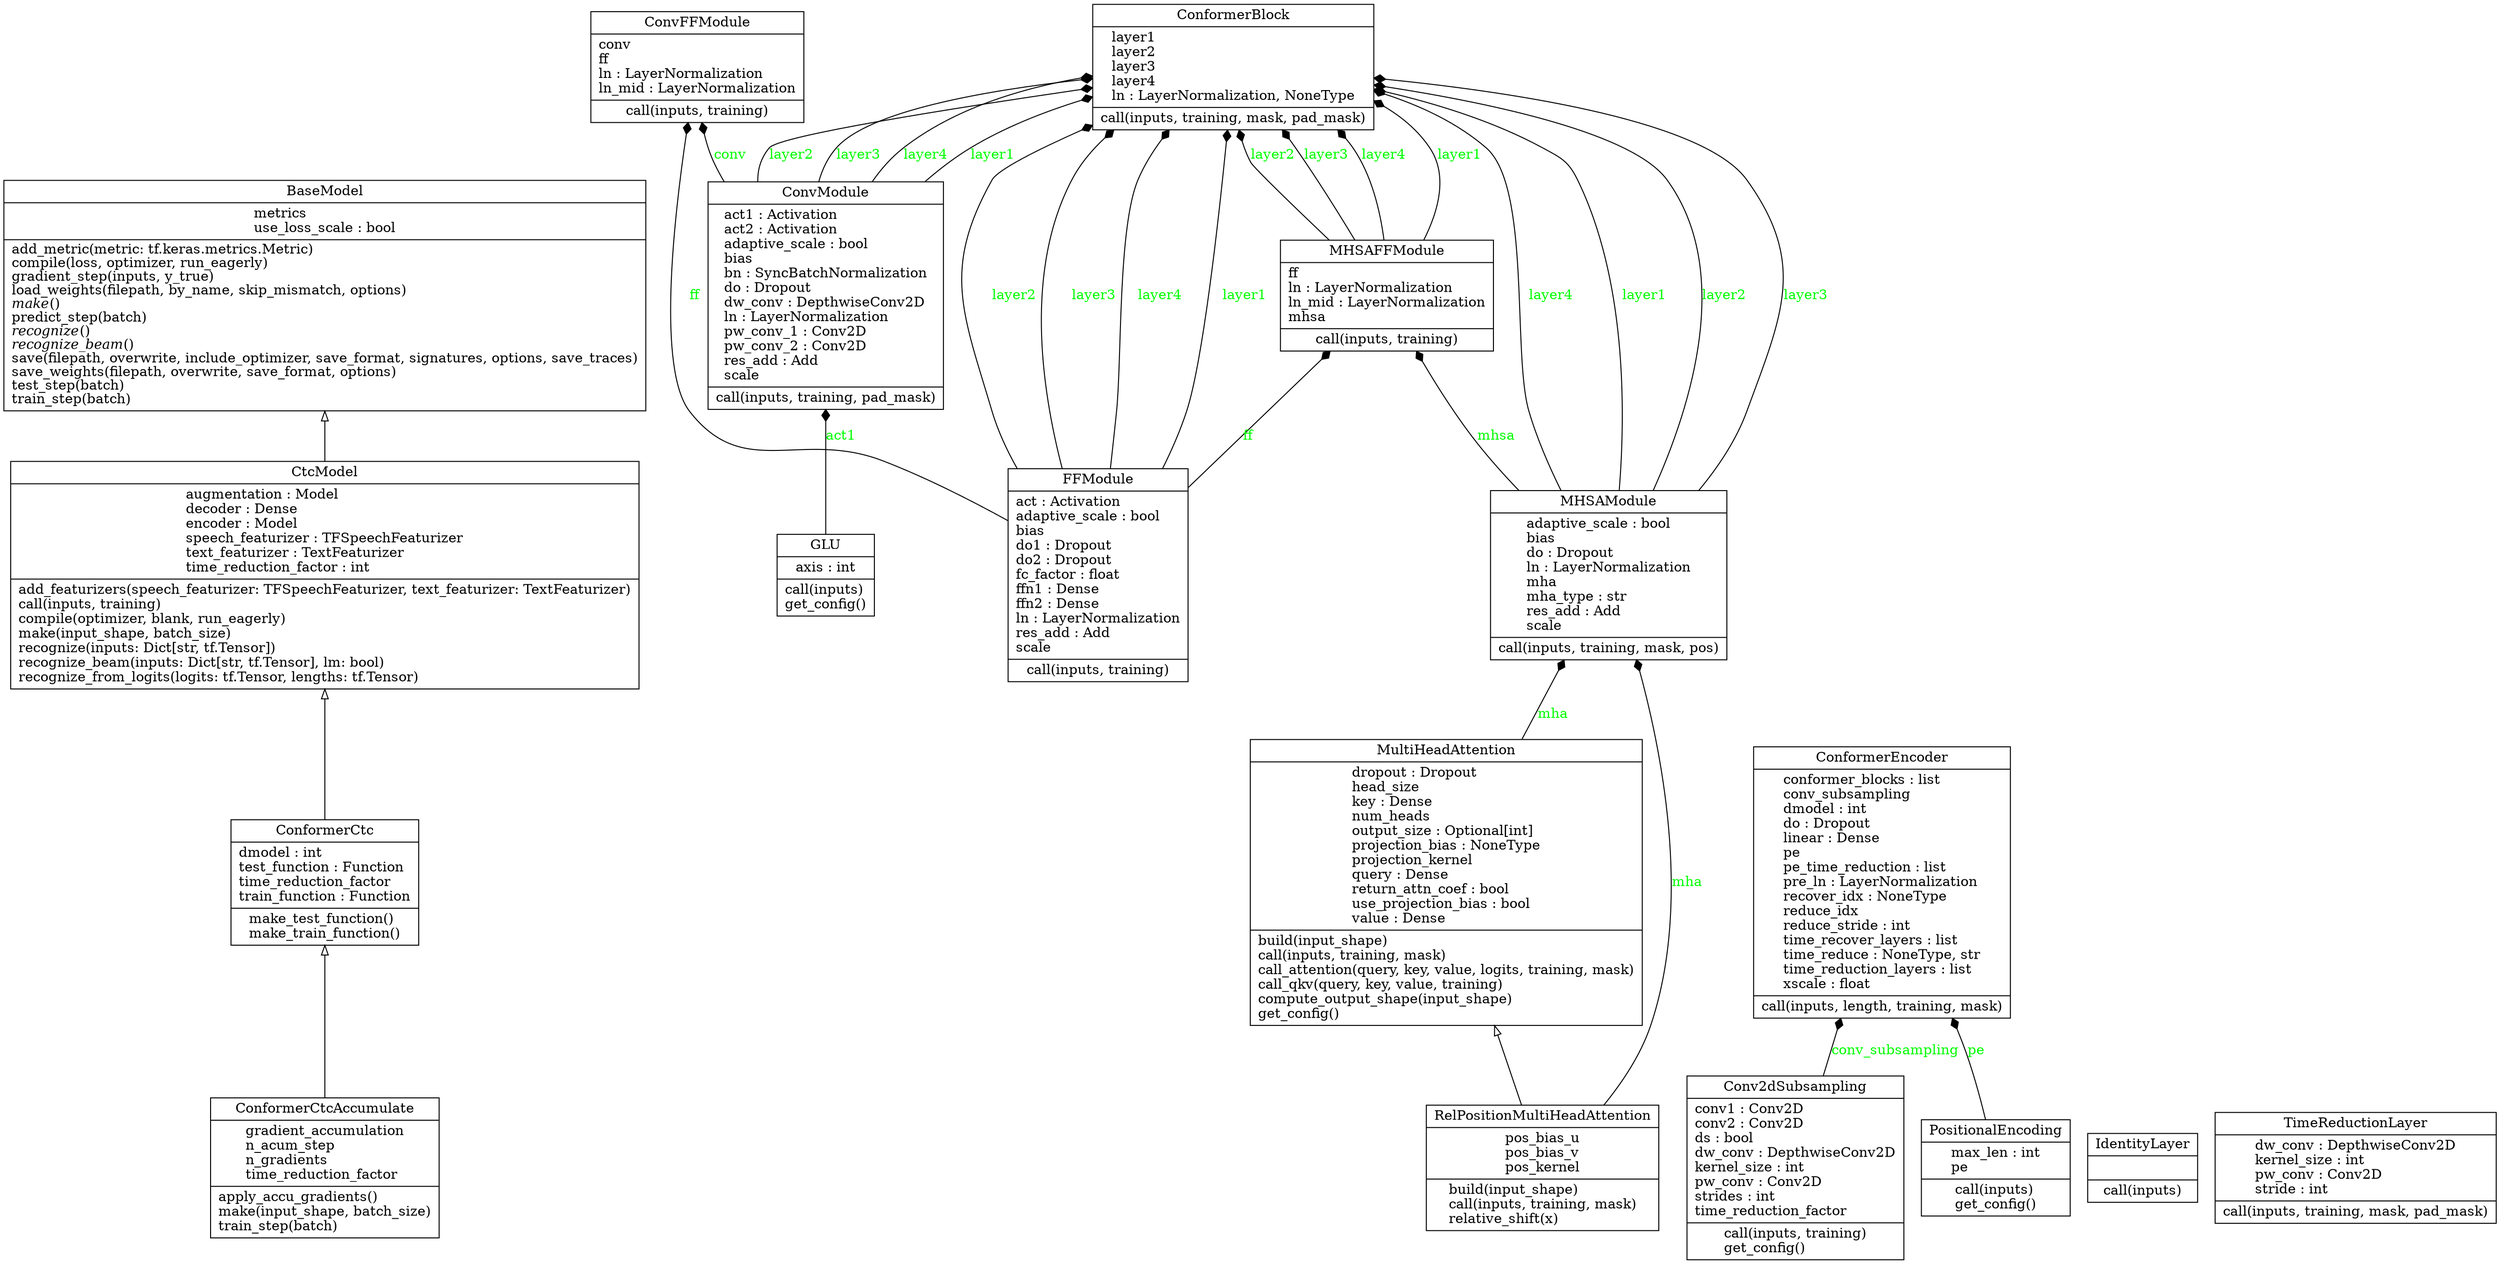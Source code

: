 digraph "classes_models" {
rankdir=BT
charset="utf-8"
"src.models.base_model.BaseModel" [color="black", fontcolor="black", label=<{BaseModel|metrics<br ALIGN="LEFT"/>use_loss_scale : bool<br ALIGN="LEFT"/>|add_metric(metric: tf.keras.metrics.Metric)<br ALIGN="LEFT"/>compile(loss, optimizer, run_eagerly)<br ALIGN="LEFT"/>gradient_step(inputs, y_true)<br ALIGN="LEFT"/>load_weights(filepath, by_name, skip_mismatch, options)<br ALIGN="LEFT"/><I>make</I>()<br ALIGN="LEFT"/>predict_step(batch)<br ALIGN="LEFT"/><I>recognize</I>()<br ALIGN="LEFT"/><I>recognize_beam</I>()<br ALIGN="LEFT"/>save(filepath, overwrite, include_optimizer, save_format, signatures, options, save_traces)<br ALIGN="LEFT"/>save_weights(filepath, overwrite, save_format, options)<br ALIGN="LEFT"/>test_step(batch)<br ALIGN="LEFT"/>train_step(batch)<br ALIGN="LEFT"/>}>, shape="record", style="solid"];
"src.models.conformer_encoder.ConformerBlock" [color="black", fontcolor="black", label=<{ConformerBlock|layer1<br ALIGN="LEFT"/>layer2<br ALIGN="LEFT"/>layer3<br ALIGN="LEFT"/>layer4<br ALIGN="LEFT"/>ln : LayerNormalization, NoneType<br ALIGN="LEFT"/>|call(inputs, training, mask, pad_mask)<br ALIGN="LEFT"/>}>, shape="record", style="solid"];
"src.models.conformer.ConformerCtc" [color="black", fontcolor="black", label=<{ConformerCtc|dmodel : int<br ALIGN="LEFT"/>test_function : Function<br ALIGN="LEFT"/>time_reduction_factor<br ALIGN="LEFT"/>train_function : Function<br ALIGN="LEFT"/>|make_test_function()<br ALIGN="LEFT"/>make_train_function()<br ALIGN="LEFT"/>}>, shape="record", style="solid"];
"src.models.conformer.ConformerCtcAccumulate" [color="black", fontcolor="black", label=<{ConformerCtcAccumulate|gradient_accumulation<br ALIGN="LEFT"/>n_acum_step<br ALIGN="LEFT"/>n_gradients<br ALIGN="LEFT"/>time_reduction_factor<br ALIGN="LEFT"/>|apply_accu_gradients()<br ALIGN="LEFT"/>make(input_shape, batch_size)<br ALIGN="LEFT"/>train_step(batch)<br ALIGN="LEFT"/>}>, shape="record", style="solid"];
"src.models.conformer_encoder.ConformerEncoder" [color="black", fontcolor="black", label=<{ConformerEncoder|conformer_blocks : list<br ALIGN="LEFT"/>conv_subsampling<br ALIGN="LEFT"/>dmodel : int<br ALIGN="LEFT"/>do : Dropout<br ALIGN="LEFT"/>linear : Dense<br ALIGN="LEFT"/>pe<br ALIGN="LEFT"/>pe_time_reduction : list<br ALIGN="LEFT"/>pre_ln : LayerNormalization<br ALIGN="LEFT"/>recover_idx : NoneType<br ALIGN="LEFT"/>reduce_idx<br ALIGN="LEFT"/>reduce_stride : int<br ALIGN="LEFT"/>time_recover_layers : list<br ALIGN="LEFT"/>time_reduce : NoneType, str<br ALIGN="LEFT"/>time_reduction_layers : list<br ALIGN="LEFT"/>xscale : float<br ALIGN="LEFT"/>|call(inputs, length, training, mask)<br ALIGN="LEFT"/>}>, shape="record", style="solid"];
"src.models.submodules.subsampling.Conv2dSubsampling" [color="black", fontcolor="black", label=<{Conv2dSubsampling|conv1 : Conv2D<br ALIGN="LEFT"/>conv2 : Conv2D<br ALIGN="LEFT"/>ds : bool<br ALIGN="LEFT"/>dw_conv : DepthwiseConv2D<br ALIGN="LEFT"/>kernel_size : int<br ALIGN="LEFT"/>pw_conv : Conv2D<br ALIGN="LEFT"/>strides : int<br ALIGN="LEFT"/>time_reduction_factor<br ALIGN="LEFT"/>|call(inputs, training)<br ALIGN="LEFT"/>get_config()<br ALIGN="LEFT"/>}>, shape="record", style="solid"];
"src.models.conformer_encoder.ConvFFModule" [color="black", fontcolor="black", label=<{ConvFFModule|conv<br ALIGN="LEFT"/>ff<br ALIGN="LEFT"/>ln : LayerNormalization<br ALIGN="LEFT"/>ln_mid : LayerNormalization<br ALIGN="LEFT"/>|call(inputs, training)<br ALIGN="LEFT"/>}>, shape="record", style="solid"];
"src.models.conformer_encoder.ConvModule" [color="black", fontcolor="black", label=<{ConvModule|act1 : Activation<br ALIGN="LEFT"/>act2 : Activation<br ALIGN="LEFT"/>adaptive_scale : bool<br ALIGN="LEFT"/>bias<br ALIGN="LEFT"/>bn : SyncBatchNormalization<br ALIGN="LEFT"/>do : Dropout<br ALIGN="LEFT"/>dw_conv : DepthwiseConv2D<br ALIGN="LEFT"/>ln : LayerNormalization<br ALIGN="LEFT"/>pw_conv_1 : Conv2D<br ALIGN="LEFT"/>pw_conv_2 : Conv2D<br ALIGN="LEFT"/>res_add : Add<br ALIGN="LEFT"/>scale<br ALIGN="LEFT"/>|call(inputs, training, pad_mask)<br ALIGN="LEFT"/>}>, shape="record", style="solid"];
"src.models.ctc.CtcModel" [color="black", fontcolor="black", label=<{CtcModel|augmentation : Model<br ALIGN="LEFT"/>decoder : Dense<br ALIGN="LEFT"/>encoder : Model<br ALIGN="LEFT"/>speech_featurizer : TFSpeechFeaturizer<br ALIGN="LEFT"/>text_featurizer : TextFeaturizer<br ALIGN="LEFT"/>time_reduction_factor : int<br ALIGN="LEFT"/>|add_featurizers(speech_featurizer: TFSpeechFeaturizer, text_featurizer: TextFeaturizer)<br ALIGN="LEFT"/>call(inputs, training)<br ALIGN="LEFT"/>compile(optimizer, blank, run_eagerly)<br ALIGN="LEFT"/>make(input_shape, batch_size)<br ALIGN="LEFT"/>recognize(inputs: Dict[str, tf.Tensor])<br ALIGN="LEFT"/>recognize_beam(inputs: Dict[str, tf.Tensor], lm: bool)<br ALIGN="LEFT"/>recognize_from_logits(logits: tf.Tensor, lengths: tf.Tensor)<br ALIGN="LEFT"/>}>, shape="record", style="solid"];
"src.models.conformer_encoder.FFModule" [color="black", fontcolor="black", label=<{FFModule|act : Activation<br ALIGN="LEFT"/>adaptive_scale : bool<br ALIGN="LEFT"/>bias<br ALIGN="LEFT"/>do1 : Dropout<br ALIGN="LEFT"/>do2 : Dropout<br ALIGN="LEFT"/>fc_factor : float<br ALIGN="LEFT"/>ffn1 : Dense<br ALIGN="LEFT"/>ffn2 : Dense<br ALIGN="LEFT"/>ln : LayerNormalization<br ALIGN="LEFT"/>res_add : Add<br ALIGN="LEFT"/>scale<br ALIGN="LEFT"/>|call(inputs, training)<br ALIGN="LEFT"/>}>, shape="record", style="solid"];
"src.models.submodules.glu.GLU" [color="black", fontcolor="black", label=<{GLU|axis : int<br ALIGN="LEFT"/>|call(inputs)<br ALIGN="LEFT"/>get_config()<br ALIGN="LEFT"/>}>, shape="record", style="solid"];
"src.models.conformer_encoder.IdentityLayer" [color="black", fontcolor="black", label=<{IdentityLayer|<br ALIGN="LEFT"/>|call(inputs)<br ALIGN="LEFT"/>}>, shape="record", style="solid"];
"src.models.conformer_encoder.MHSAFFModule" [color="black", fontcolor="black", label=<{MHSAFFModule|ff<br ALIGN="LEFT"/>ln : LayerNormalization<br ALIGN="LEFT"/>ln_mid : LayerNormalization<br ALIGN="LEFT"/>mhsa<br ALIGN="LEFT"/>|call(inputs, training)<br ALIGN="LEFT"/>}>, shape="record", style="solid"];
"src.models.conformer_encoder.MHSAModule" [color="black", fontcolor="black", label=<{MHSAModule|adaptive_scale : bool<br ALIGN="LEFT"/>bias<br ALIGN="LEFT"/>do : Dropout<br ALIGN="LEFT"/>ln : LayerNormalization<br ALIGN="LEFT"/>mha<br ALIGN="LEFT"/>mha_type : str<br ALIGN="LEFT"/>res_add : Add<br ALIGN="LEFT"/>scale<br ALIGN="LEFT"/>|call(inputs, training, mask, pos)<br ALIGN="LEFT"/>}>, shape="record", style="solid"];
"src.models.submodules.multihead_attention.MultiHeadAttention" [color="black", fontcolor="black", label=<{MultiHeadAttention|dropout : Dropout<br ALIGN="LEFT"/>head_size<br ALIGN="LEFT"/>key : Dense<br ALIGN="LEFT"/>num_heads<br ALIGN="LEFT"/>output_size : Optional[int]<br ALIGN="LEFT"/>projection_bias : NoneType<br ALIGN="LEFT"/>projection_kernel<br ALIGN="LEFT"/>query : Dense<br ALIGN="LEFT"/>return_attn_coef : bool<br ALIGN="LEFT"/>use_projection_bias : bool<br ALIGN="LEFT"/>value : Dense<br ALIGN="LEFT"/>|build(input_shape)<br ALIGN="LEFT"/>call(inputs, training, mask)<br ALIGN="LEFT"/>call_attention(query, key, value, logits, training, mask)<br ALIGN="LEFT"/>call_qkv(query, key, value, training)<br ALIGN="LEFT"/>compute_output_shape(input_shape)<br ALIGN="LEFT"/>get_config()<br ALIGN="LEFT"/>}>, shape="record", style="solid"];
"src.models.submodules.positional_encoding.PositionalEncoding" [color="black", fontcolor="black", label=<{PositionalEncoding|max_len : int<br ALIGN="LEFT"/>pe<br ALIGN="LEFT"/>|call(inputs)<br ALIGN="LEFT"/>get_config()<br ALIGN="LEFT"/>}>, shape="record", style="solid"];
"src.models.submodules.multihead_attention.RelPositionMultiHeadAttention" [color="black", fontcolor="black", label=<{RelPositionMultiHeadAttention|pos_bias_u<br ALIGN="LEFT"/>pos_bias_v<br ALIGN="LEFT"/>pos_kernel<br ALIGN="LEFT"/>|build(input_shape)<br ALIGN="LEFT"/>call(inputs, training, mask)<br ALIGN="LEFT"/>relative_shift(x)<br ALIGN="LEFT"/>}>, shape="record", style="solid"];
"src.models.submodules.time_reduction.TimeReductionLayer" [color="black", fontcolor="black", label=<{TimeReductionLayer|dw_conv : DepthwiseConv2D<br ALIGN="LEFT"/>kernel_size : int<br ALIGN="LEFT"/>pw_conv : Conv2D<br ALIGN="LEFT"/>stride : int<br ALIGN="LEFT"/>|call(inputs, training, mask, pad_mask)<br ALIGN="LEFT"/>}>, shape="record", style="solid"];
"src.models.conformer.ConformerCtc" -> "src.models.ctc.CtcModel" [arrowhead="empty", arrowtail="none"];
"src.models.conformer.ConformerCtcAccumulate" -> "src.models.conformer.ConformerCtc" [arrowhead="empty", arrowtail="none"];
"src.models.ctc.CtcModel" -> "src.models.base_model.BaseModel" [arrowhead="empty", arrowtail="none"];
"src.models.submodules.multihead_attention.RelPositionMultiHeadAttention" -> "src.models.submodules.multihead_attention.MultiHeadAttention" [arrowhead="empty", arrowtail="none"];
"src.models.conformer_encoder.ConvModule" -> "src.models.conformer_encoder.ConformerBlock" [arrowhead="diamond", arrowtail="none", fontcolor="green", label="layer1", style="solid"];
"src.models.conformer_encoder.ConvModule" -> "src.models.conformer_encoder.ConformerBlock" [arrowhead="diamond", arrowtail="none", fontcolor="green", label="layer2", style="solid"];
"src.models.conformer_encoder.ConvModule" -> "src.models.conformer_encoder.ConformerBlock" [arrowhead="diamond", arrowtail="none", fontcolor="green", label="layer3", style="solid"];
"src.models.conformer_encoder.ConvModule" -> "src.models.conformer_encoder.ConformerBlock" [arrowhead="diamond", arrowtail="none", fontcolor="green", label="layer4", style="solid"];
"src.models.conformer_encoder.ConvModule" -> "src.models.conformer_encoder.ConvFFModule" [arrowhead="diamond", arrowtail="none", fontcolor="green", label="conv", style="solid"];
"src.models.conformer_encoder.FFModule" -> "src.models.conformer_encoder.ConformerBlock" [arrowhead="diamond", arrowtail="none", fontcolor="green", label="layer1", style="solid"];
"src.models.conformer_encoder.FFModule" -> "src.models.conformer_encoder.ConformerBlock" [arrowhead="diamond", arrowtail="none", fontcolor="green", label="layer2", style="solid"];
"src.models.conformer_encoder.FFModule" -> "src.models.conformer_encoder.ConformerBlock" [arrowhead="diamond", arrowtail="none", fontcolor="green", label="layer3", style="solid"];
"src.models.conformer_encoder.FFModule" -> "src.models.conformer_encoder.ConformerBlock" [arrowhead="diamond", arrowtail="none", fontcolor="green", label="layer4", style="solid"];
"src.models.conformer_encoder.FFModule" -> "src.models.conformer_encoder.ConvFFModule" [arrowhead="diamond", arrowtail="none", fontcolor="green", label="ff", style="solid"];
"src.models.conformer_encoder.FFModule" -> "src.models.conformer_encoder.MHSAFFModule" [arrowhead="diamond", arrowtail="none", fontcolor="green", label="ff", style="solid"];
"src.models.conformer_encoder.MHSAFFModule" -> "src.models.conformer_encoder.ConformerBlock" [arrowhead="diamond", arrowtail="none", fontcolor="green", label="layer1", style="solid"];
"src.models.conformer_encoder.MHSAFFModule" -> "src.models.conformer_encoder.ConformerBlock" [arrowhead="diamond", arrowtail="none", fontcolor="green", label="layer2", style="solid"];
"src.models.conformer_encoder.MHSAFFModule" -> "src.models.conformer_encoder.ConformerBlock" [arrowhead="diamond", arrowtail="none", fontcolor="green", label="layer3", style="solid"];
"src.models.conformer_encoder.MHSAFFModule" -> "src.models.conformer_encoder.ConformerBlock" [arrowhead="diamond", arrowtail="none", fontcolor="green", label="layer4", style="solid"];
"src.models.conformer_encoder.MHSAModule" -> "src.models.conformer_encoder.ConformerBlock" [arrowhead="diamond", arrowtail="none", fontcolor="green", label="layer1", style="solid"];
"src.models.conformer_encoder.MHSAModule" -> "src.models.conformer_encoder.ConformerBlock" [arrowhead="diamond", arrowtail="none", fontcolor="green", label="layer2", style="solid"];
"src.models.conformer_encoder.MHSAModule" -> "src.models.conformer_encoder.ConformerBlock" [arrowhead="diamond", arrowtail="none", fontcolor="green", label="layer3", style="solid"];
"src.models.conformer_encoder.MHSAModule" -> "src.models.conformer_encoder.ConformerBlock" [arrowhead="diamond", arrowtail="none", fontcolor="green", label="layer4", style="solid"];
"src.models.conformer_encoder.MHSAModule" -> "src.models.conformer_encoder.MHSAFFModule" [arrowhead="diamond", arrowtail="none", fontcolor="green", label="mhsa", style="solid"];
"src.models.submodules.glu.GLU" -> "src.models.conformer_encoder.ConvModule" [arrowhead="diamond", arrowtail="none", fontcolor="green", label="act1", style="solid"];
"src.models.submodules.multihead_attention.MultiHeadAttention" -> "src.models.conformer_encoder.MHSAModule" [arrowhead="diamond", arrowtail="none", fontcolor="green", label="mha", style="solid"];
"src.models.submodules.multihead_attention.RelPositionMultiHeadAttention" -> "src.models.conformer_encoder.MHSAModule" [arrowhead="diamond", arrowtail="none", fontcolor="green", label="mha", style="solid"];
"src.models.submodules.positional_encoding.PositionalEncoding" -> "src.models.conformer_encoder.ConformerEncoder" [arrowhead="diamond", arrowtail="none", fontcolor="green", label="pe", style="solid"];
"src.models.submodules.subsampling.Conv2dSubsampling" -> "src.models.conformer_encoder.ConformerEncoder" [arrowhead="diamond", arrowtail="none", fontcolor="green", label="conv_subsampling", style="solid"];
}
